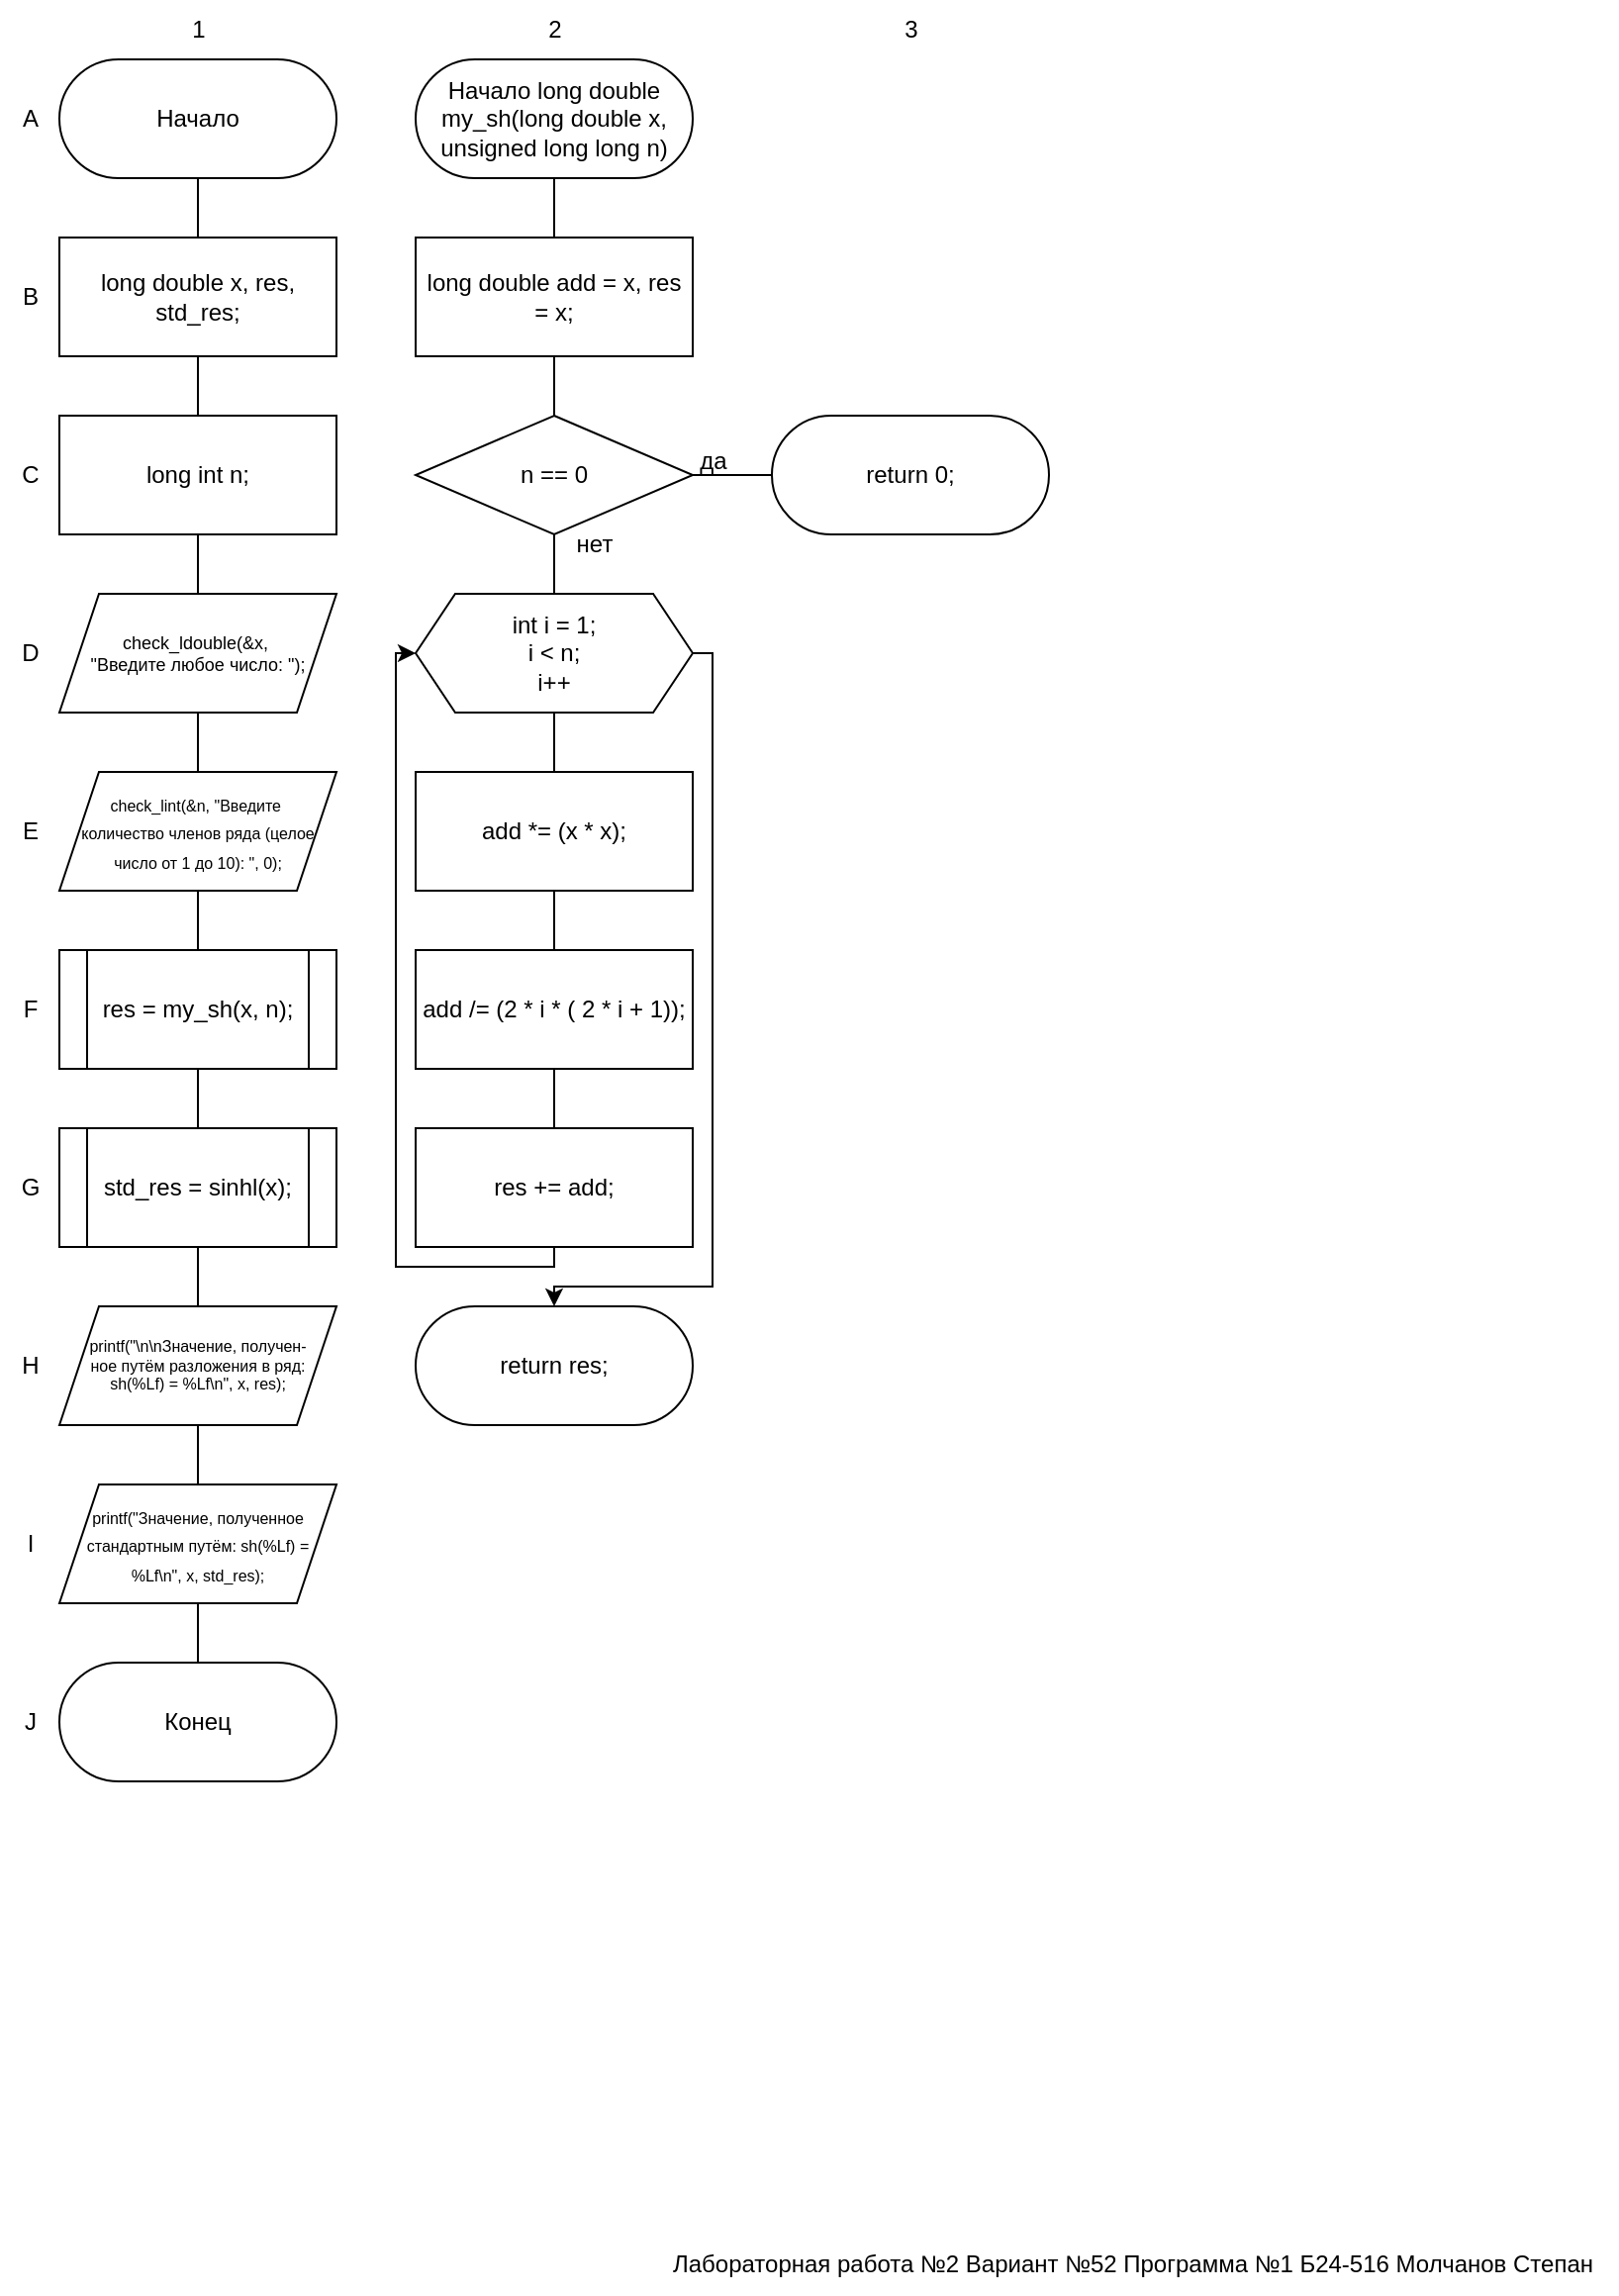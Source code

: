 <mxfile version="24.7.17" pages="2">
  <diagram name="Страница — 1" id="FIlypT9NXCq33b7IDFKb">
    <mxGraphModel dx="1434" dy="756" grid="1" gridSize="10" guides="1" tooltips="1" connect="1" arrows="1" fold="1" page="1" pageScale="1" pageWidth="827" pageHeight="1169" math="0" shadow="0">
      <root>
        <mxCell id="0" />
        <mxCell id="1" parent="0" />
        <mxCell id="-fS4lJECkJdT4lTp00I2-3" style="edgeStyle=orthogonalEdgeStyle;rounded=0;orthogonalLoop=1;jettySize=auto;html=1;exitX=0.5;exitY=1;exitDx=0;exitDy=0;entryX=0.5;entryY=0;entryDx=0;entryDy=0;endArrow=none;endFill=0;" parent="1" source="-fS4lJECkJdT4lTp00I2-1" target="-fS4lJECkJdT4lTp00I2-2" edge="1">
          <mxGeometry relative="1" as="geometry" />
        </mxCell>
        <mxCell id="-fS4lJECkJdT4lTp00I2-1" value="Начало" style="rounded=1;whiteSpace=wrap;html=1;arcSize=50;" parent="1" vertex="1">
          <mxGeometry x="40" y="40" width="140" height="60" as="geometry" />
        </mxCell>
        <mxCell id="-fS4lJECkJdT4lTp00I2-5" style="edgeStyle=orthogonalEdgeStyle;rounded=0;orthogonalLoop=1;jettySize=auto;html=1;exitX=0.5;exitY=1;exitDx=0;exitDy=0;entryX=0.5;entryY=0;entryDx=0;entryDy=0;endArrow=none;endFill=0;" parent="1" source="-fS4lJECkJdT4lTp00I2-2" target="-fS4lJECkJdT4lTp00I2-4" edge="1">
          <mxGeometry relative="1" as="geometry" />
        </mxCell>
        <mxCell id="-fS4lJECkJdT4lTp00I2-2" value="long double x, res, std_res;" style="rounded=0;whiteSpace=wrap;html=1;" parent="1" vertex="1">
          <mxGeometry x="40" y="130" width="140" height="60" as="geometry" />
        </mxCell>
        <mxCell id="hLjkEMqLYi9RJDod02WA-4" style="edgeStyle=orthogonalEdgeStyle;rounded=0;orthogonalLoop=1;jettySize=auto;html=1;exitX=0.5;exitY=1;exitDx=0;exitDy=0;entryX=0.5;entryY=0;entryDx=0;entryDy=0;endArrow=none;endFill=0;" parent="1" source="-fS4lJECkJdT4lTp00I2-4" edge="1">
          <mxGeometry relative="1" as="geometry">
            <mxPoint x="110" y="310" as="targetPoint" />
          </mxGeometry>
        </mxCell>
        <mxCell id="-fS4lJECkJdT4lTp00I2-4" value="long int n;" style="rounded=0;whiteSpace=wrap;html=1;" parent="1" vertex="1">
          <mxGeometry x="40" y="220" width="140" height="60" as="geometry" />
        </mxCell>
        <mxCell id="hLjkEMqLYi9RJDod02WA-5" style="edgeStyle=orthogonalEdgeStyle;rounded=0;orthogonalLoop=1;jettySize=auto;html=1;exitX=0.5;exitY=1;exitDx=0;exitDy=0;entryX=0.5;entryY=0;entryDx=0;entryDy=0;endArrow=none;endFill=0;" parent="1" edge="1">
          <mxGeometry relative="1" as="geometry">
            <mxPoint x="110" y="370" as="sourcePoint" />
            <mxPoint x="110" y="400" as="targetPoint" />
          </mxGeometry>
        </mxCell>
        <mxCell id="hLjkEMqLYi9RJDod02WA-6" style="edgeStyle=orthogonalEdgeStyle;rounded=0;orthogonalLoop=1;jettySize=auto;html=1;exitX=0.5;exitY=1;exitDx=0;exitDy=0;entryX=0.5;entryY=0;entryDx=0;entryDy=0;endArrow=none;endFill=0;" parent="1" target="-fS4lJECkJdT4lTp00I2-8" edge="1">
          <mxGeometry relative="1" as="geometry">
            <mxPoint x="110" y="460" as="sourcePoint" />
          </mxGeometry>
        </mxCell>
        <mxCell id="hLjkEMqLYi9RJDod02WA-7" style="edgeStyle=orthogonalEdgeStyle;rounded=0;orthogonalLoop=1;jettySize=auto;html=1;exitX=0.5;exitY=1;exitDx=0;exitDy=0;entryX=0.5;entryY=0;entryDx=0;entryDy=0;endArrow=none;endFill=0;" parent="1" source="-fS4lJECkJdT4lTp00I2-8" target="-fS4lJECkJdT4lTp00I2-12" edge="1">
          <mxGeometry relative="1" as="geometry" />
        </mxCell>
        <mxCell id="-fS4lJECkJdT4lTp00I2-8" value="res = my_sh(x, n);" style="shape=process;whiteSpace=wrap;html=1;backgroundOutline=1;" parent="1" vertex="1">
          <mxGeometry x="40" y="490" width="140" height="60" as="geometry" />
        </mxCell>
        <mxCell id="hLjkEMqLYi9RJDod02WA-8" style="edgeStyle=orthogonalEdgeStyle;rounded=0;orthogonalLoop=1;jettySize=auto;html=1;exitX=0.5;exitY=1;exitDx=0;exitDy=0;entryX=0.5;entryY=0;entryDx=0;entryDy=0;endArrow=none;endFill=0;" parent="1" source="-fS4lJECkJdT4lTp00I2-12" target="hLjkEMqLYi9RJDod02WA-1" edge="1">
          <mxGeometry relative="1" as="geometry" />
        </mxCell>
        <mxCell id="-fS4lJECkJdT4lTp00I2-12" value="std_res = sinhl(x);" style="shape=process;whiteSpace=wrap;html=1;backgroundOutline=1;" parent="1" vertex="1">
          <mxGeometry x="40" y="580" width="140" height="60" as="geometry" />
        </mxCell>
        <mxCell id="hLjkEMqLYi9RJDod02WA-9" style="edgeStyle=orthogonalEdgeStyle;rounded=0;orthogonalLoop=1;jettySize=auto;html=1;exitX=0.5;exitY=1;exitDx=0;exitDy=0;entryX=0.5;entryY=0;entryDx=0;entryDy=0;endArrow=none;endFill=0;" parent="1" source="hLjkEMqLYi9RJDod02WA-1" target="hLjkEMqLYi9RJDod02WA-2" edge="1">
          <mxGeometry relative="1" as="geometry" />
        </mxCell>
        <mxCell id="hLjkEMqLYi9RJDod02WA-1" value="&lt;font style=&quot;font-size: 8px;&quot;&gt;printf(&quot;\n\nЗначение, получен-&lt;/font&gt;&lt;div style=&quot;font-size: 8px;&quot;&gt;&lt;font style=&quot;font-size: 8px;&quot;&gt;ное путём разложения в ряд: sh(%Lf) = %Lf\n&quot;, x, res);&lt;/font&gt;&lt;/div&gt;" style="shape=parallelogram;perimeter=parallelogramPerimeter;whiteSpace=wrap;html=1;fixedSize=1;size=20;fontSize=8;" parent="1" vertex="1">
          <mxGeometry x="40" y="670" width="140" height="60" as="geometry" />
        </mxCell>
        <mxCell id="hLjkEMqLYi9RJDod02WA-10" style="edgeStyle=orthogonalEdgeStyle;rounded=0;orthogonalLoop=1;jettySize=auto;html=1;exitX=0.5;exitY=1;exitDx=0;exitDy=0;entryX=0.5;entryY=0;entryDx=0;entryDy=0;endArrow=none;endFill=0;" parent="1" source="hLjkEMqLYi9RJDod02WA-2" target="hLjkEMqLYi9RJDod02WA-3" edge="1">
          <mxGeometry relative="1" as="geometry" />
        </mxCell>
        <mxCell id="hLjkEMqLYi9RJDod02WA-2" value="&lt;font style=&quot;font-size: 8px;&quot;&gt;printf(&quot;Значение, полученное стандартным путём: sh(%Lf) = %Lf\n&quot;, x, std_res);&lt;/font&gt;" style="shape=parallelogram;perimeter=parallelogramPerimeter;whiteSpace=wrap;html=1;fixedSize=1;" parent="1" vertex="1">
          <mxGeometry x="40" y="760" width="140" height="60" as="geometry" />
        </mxCell>
        <mxCell id="hLjkEMqLYi9RJDod02WA-3" value="Конец" style="rounded=1;whiteSpace=wrap;html=1;arcSize=50;" parent="1" vertex="1">
          <mxGeometry x="40" y="850" width="140" height="60" as="geometry" />
        </mxCell>
        <mxCell id="hLjkEMqLYi9RJDod02WA-12" value="1" style="text;html=1;align=center;verticalAlign=middle;resizable=0;points=[];autosize=1;strokeColor=none;fillColor=none;" parent="1" vertex="1">
          <mxGeometry x="95" y="10" width="30" height="30" as="geometry" />
        </mxCell>
        <mxCell id="hLjkEMqLYi9RJDod02WA-14" value="A" style="text;html=1;align=center;verticalAlign=middle;resizable=0;points=[];autosize=1;strokeColor=none;fillColor=none;" parent="1" vertex="1">
          <mxGeometry x="10" y="55" width="30" height="30" as="geometry" />
        </mxCell>
        <mxCell id="hLjkEMqLYi9RJDod02WA-16" value="B" style="text;html=1;align=center;verticalAlign=middle;resizable=0;points=[];autosize=1;strokeColor=none;fillColor=none;" parent="1" vertex="1">
          <mxGeometry x="10" y="145" width="30" height="30" as="geometry" />
        </mxCell>
        <mxCell id="hLjkEMqLYi9RJDod02WA-17" value="C" style="text;html=1;align=center;verticalAlign=middle;resizable=0;points=[];autosize=1;strokeColor=none;fillColor=none;" parent="1" vertex="1">
          <mxGeometry x="10" y="235" width="30" height="30" as="geometry" />
        </mxCell>
        <mxCell id="hLjkEMqLYi9RJDod02WA-18" value="D" style="text;html=1;align=center;verticalAlign=middle;resizable=0;points=[];autosize=1;strokeColor=none;fillColor=none;" parent="1" vertex="1">
          <mxGeometry x="10" y="325" width="30" height="30" as="geometry" />
        </mxCell>
        <mxCell id="hLjkEMqLYi9RJDod02WA-19" value="E" style="text;html=1;align=center;verticalAlign=middle;resizable=0;points=[];autosize=1;strokeColor=none;fillColor=none;" parent="1" vertex="1">
          <mxGeometry x="10" y="415" width="30" height="30" as="geometry" />
        </mxCell>
        <mxCell id="hLjkEMqLYi9RJDod02WA-20" value="F" style="text;html=1;align=center;verticalAlign=middle;resizable=0;points=[];autosize=1;strokeColor=none;fillColor=none;" parent="1" vertex="1">
          <mxGeometry x="10" y="505" width="30" height="30" as="geometry" />
        </mxCell>
        <mxCell id="hLjkEMqLYi9RJDod02WA-21" value="G" style="text;html=1;align=center;verticalAlign=middle;resizable=0;points=[];autosize=1;strokeColor=none;fillColor=none;" parent="1" vertex="1">
          <mxGeometry x="10" y="595" width="30" height="30" as="geometry" />
        </mxCell>
        <mxCell id="hLjkEMqLYi9RJDod02WA-22" value="H" style="text;html=1;align=center;verticalAlign=middle;resizable=0;points=[];autosize=1;strokeColor=none;fillColor=none;" parent="1" vertex="1">
          <mxGeometry x="10" y="685" width="30" height="30" as="geometry" />
        </mxCell>
        <mxCell id="hLjkEMqLYi9RJDod02WA-23" value="I" style="text;html=1;align=center;verticalAlign=middle;resizable=0;points=[];autosize=1;strokeColor=none;fillColor=none;" parent="1" vertex="1">
          <mxGeometry x="10" y="775" width="30" height="30" as="geometry" />
        </mxCell>
        <mxCell id="hLjkEMqLYi9RJDod02WA-24" value="J" style="text;html=1;align=center;verticalAlign=middle;resizable=0;points=[];autosize=1;strokeColor=none;fillColor=none;" parent="1" vertex="1">
          <mxGeometry x="10" y="865" width="30" height="30" as="geometry" />
        </mxCell>
        <mxCell id="hLjkEMqLYi9RJDod02WA-35" style="edgeStyle=orthogonalEdgeStyle;rounded=0;orthogonalLoop=1;jettySize=auto;html=1;exitX=0.5;exitY=1;exitDx=0;exitDy=0;entryX=0.5;entryY=0;entryDx=0;entryDy=0;endArrow=none;endFill=0;" parent="1" source="hLjkEMqLYi9RJDod02WA-25" target="hLjkEMqLYi9RJDod02WA-26" edge="1">
          <mxGeometry relative="1" as="geometry" />
        </mxCell>
        <mxCell id="hLjkEMqLYi9RJDod02WA-25" value="Начало long double my_sh(long double x, unsigned long long n)" style="rounded=1;whiteSpace=wrap;html=1;arcSize=50;" parent="1" vertex="1">
          <mxGeometry x="220" y="40" width="140" height="60" as="geometry" />
        </mxCell>
        <mxCell id="hLjkEMqLYi9RJDod02WA-36" style="edgeStyle=orthogonalEdgeStyle;rounded=0;orthogonalLoop=1;jettySize=auto;html=1;exitX=0.5;exitY=1;exitDx=0;exitDy=0;entryX=0.5;entryY=0;entryDx=0;entryDy=0;endArrow=none;endFill=0;" parent="1" source="hLjkEMqLYi9RJDod02WA-26" target="hLjkEMqLYi9RJDod02WA-27" edge="1">
          <mxGeometry relative="1" as="geometry" />
        </mxCell>
        <mxCell id="hLjkEMqLYi9RJDod02WA-26" value="long double add = x, res = x;" style="rounded=0;whiteSpace=wrap;html=1;" parent="1" vertex="1">
          <mxGeometry x="220" y="130" width="140" height="60" as="geometry" />
        </mxCell>
        <mxCell id="hLjkEMqLYi9RJDod02WA-37" style="edgeStyle=orthogonalEdgeStyle;rounded=0;orthogonalLoop=1;jettySize=auto;html=1;exitX=1;exitY=0.5;exitDx=0;exitDy=0;entryX=0;entryY=0.5;entryDx=0;entryDy=0;endArrow=none;endFill=0;" parent="1" source="hLjkEMqLYi9RJDod02WA-27" target="hLjkEMqLYi9RJDod02WA-28" edge="1">
          <mxGeometry relative="1" as="geometry" />
        </mxCell>
        <mxCell id="hLjkEMqLYi9RJDod02WA-38" style="edgeStyle=orthogonalEdgeStyle;rounded=0;orthogonalLoop=1;jettySize=auto;html=1;exitX=0.5;exitY=1;exitDx=0;exitDy=0;entryX=0.5;entryY=0;entryDx=0;entryDy=0;endArrow=none;endFill=0;" parent="1" source="hLjkEMqLYi9RJDod02WA-27" edge="1">
          <mxGeometry relative="1" as="geometry">
            <mxPoint x="290" y="310" as="targetPoint" />
          </mxGeometry>
        </mxCell>
        <mxCell id="hLjkEMqLYi9RJDod02WA-27" value="n == 0" style="rhombus;whiteSpace=wrap;html=1;" parent="1" vertex="1">
          <mxGeometry x="220" y="220" width="140" height="60" as="geometry" />
        </mxCell>
        <mxCell id="hLjkEMqLYi9RJDod02WA-28" value="return 0;" style="rounded=1;whiteSpace=wrap;html=1;arcSize=50;" parent="1" vertex="1">
          <mxGeometry x="400" y="220" width="140" height="60" as="geometry" />
        </mxCell>
        <mxCell id="hLjkEMqLYi9RJDod02WA-39" style="edgeStyle=orthogonalEdgeStyle;rounded=0;orthogonalLoop=1;jettySize=auto;html=1;exitX=0.5;exitY=1;exitDx=0;exitDy=0;entryX=0.5;entryY=0;entryDx=0;entryDy=0;endArrow=none;endFill=0;" parent="1" target="hLjkEMqLYi9RJDod02WA-30" edge="1">
          <mxGeometry relative="1" as="geometry">
            <mxPoint x="290" y="370" as="sourcePoint" />
          </mxGeometry>
        </mxCell>
        <mxCell id="ewJLbyHBn61T6lgIeoCp-2" style="edgeStyle=orthogonalEdgeStyle;rounded=0;orthogonalLoop=1;jettySize=auto;html=1;exitX=1;exitY=0.5;exitDx=0;exitDy=0;entryX=0.5;entryY=0;entryDx=0;entryDy=0;" parent="1" target="hLjkEMqLYi9RJDod02WA-34" edge="1">
          <mxGeometry relative="1" as="geometry">
            <Array as="points">
              <mxPoint x="370" y="340" />
              <mxPoint x="370" y="660" />
              <mxPoint x="290" y="660" />
            </Array>
            <mxPoint x="350" y="340" as="sourcePoint" />
          </mxGeometry>
        </mxCell>
        <mxCell id="hLjkEMqLYi9RJDod02WA-40" style="edgeStyle=orthogonalEdgeStyle;rounded=0;orthogonalLoop=1;jettySize=auto;html=1;exitX=0.5;exitY=1;exitDx=0;exitDy=0;entryX=0.5;entryY=0;entryDx=0;entryDy=0;endArrow=none;endFill=0;" parent="1" source="hLjkEMqLYi9RJDod02WA-30" target="hLjkEMqLYi9RJDod02WA-31" edge="1">
          <mxGeometry relative="1" as="geometry" />
        </mxCell>
        <mxCell id="hLjkEMqLYi9RJDod02WA-30" value="add *= (x * x);" style="rounded=0;whiteSpace=wrap;html=1;" parent="1" vertex="1">
          <mxGeometry x="220" y="400" width="140" height="60" as="geometry" />
        </mxCell>
        <mxCell id="hLjkEMqLYi9RJDod02WA-41" style="edgeStyle=orthogonalEdgeStyle;rounded=0;orthogonalLoop=1;jettySize=auto;html=1;exitX=0.5;exitY=1;exitDx=0;exitDy=0;entryX=0.5;entryY=0;entryDx=0;entryDy=0;endArrow=none;endFill=0;" parent="1" source="hLjkEMqLYi9RJDod02WA-31" target="hLjkEMqLYi9RJDod02WA-32" edge="1">
          <mxGeometry relative="1" as="geometry" />
        </mxCell>
        <mxCell id="hLjkEMqLYi9RJDod02WA-31" value="add /= (2 * i * ( 2 * i + 1));" style="rounded=0;whiteSpace=wrap;html=1;" parent="1" vertex="1">
          <mxGeometry x="220" y="490" width="140" height="60" as="geometry" />
        </mxCell>
        <mxCell id="ewJLbyHBn61T6lgIeoCp-1" style="edgeStyle=orthogonalEdgeStyle;rounded=0;orthogonalLoop=1;jettySize=auto;html=1;exitX=0.5;exitY=1;exitDx=0;exitDy=0;entryX=0;entryY=0.5;entryDx=0;entryDy=0;" parent="1" source="hLjkEMqLYi9RJDod02WA-32" target="aHxy3rtNDQFJLXt5Vxp8-1" edge="1">
          <mxGeometry relative="1" as="geometry">
            <Array as="points">
              <mxPoint x="290" y="650" />
              <mxPoint x="210" y="650" />
              <mxPoint x="210" y="340" />
            </Array>
            <mxPoint x="230" y="340" as="targetPoint" />
          </mxGeometry>
        </mxCell>
        <mxCell id="hLjkEMqLYi9RJDod02WA-32" value="res += add;" style="rounded=0;whiteSpace=wrap;html=1;" parent="1" vertex="1">
          <mxGeometry x="220" y="580" width="140" height="60" as="geometry" />
        </mxCell>
        <mxCell id="hLjkEMqLYi9RJDod02WA-34" value="return res;" style="rounded=1;whiteSpace=wrap;html=1;arcSize=50;" parent="1" vertex="1">
          <mxGeometry x="220" y="670" width="140" height="60" as="geometry" />
        </mxCell>
        <mxCell id="hLjkEMqLYi9RJDod02WA-43" value="да" style="text;html=1;align=center;verticalAlign=middle;resizable=0;points=[];autosize=1;strokeColor=none;fillColor=none;" parent="1" vertex="1">
          <mxGeometry x="350" y="228" width="40" height="30" as="geometry" />
        </mxCell>
        <mxCell id="hLjkEMqLYi9RJDod02WA-44" value="нет" style="text;html=1;align=center;verticalAlign=middle;resizable=0;points=[];autosize=1;strokeColor=none;fillColor=none;" parent="1" vertex="1">
          <mxGeometry x="290" y="270" width="40" height="30" as="geometry" />
        </mxCell>
        <mxCell id="hLjkEMqLYi9RJDod02WA-45" value="2" style="text;html=1;align=center;verticalAlign=middle;resizable=0;points=[];autosize=1;strokeColor=none;fillColor=none;" parent="1" vertex="1">
          <mxGeometry x="275" y="10" width="30" height="30" as="geometry" />
        </mxCell>
        <mxCell id="hLjkEMqLYi9RJDod02WA-46" value="3" style="text;html=1;align=center;verticalAlign=middle;resizable=0;points=[];autosize=1;strokeColor=none;fillColor=none;" parent="1" vertex="1">
          <mxGeometry x="455" y="10" width="30" height="30" as="geometry" />
        </mxCell>
        <mxCell id="hLjkEMqLYi9RJDod02WA-47" value="Лабораторная работа №2 Вариант №52 Программа №1 Б24-516 Молчанов Степан" style="text;html=1;align=center;verticalAlign=middle;resizable=0;points=[];autosize=1;strokeColor=none;fillColor=none;rotation=0;" parent="1" vertex="1">
          <mxGeometry x="337" y="1139" width="490" height="30" as="geometry" />
        </mxCell>
        <mxCell id="X03TJZQ4k9Tn0g4TUBYW-2" value="&lt;font style=&quot;font-size: 9px;&quot;&gt;check_ldouble(&amp;amp;x,&amp;nbsp;&lt;/font&gt;&lt;div style=&quot;font-size: 9px;&quot;&gt;&lt;font style=&quot;font-size: 9px;&quot;&gt;&quot;Введите любое число: &quot;);&lt;/font&gt;&lt;/div&gt;" style="shape=parallelogram;perimeter=parallelogramPerimeter;whiteSpace=wrap;html=1;fixedSize=1;fontSize=9;" parent="1" vertex="1">
          <mxGeometry x="40" y="310" width="140" height="60" as="geometry" />
        </mxCell>
        <mxCell id="X03TJZQ4k9Tn0g4TUBYW-3" value="&lt;font style=&quot;font-size: 8px;&quot;&gt;check_lint(&amp;amp;n, &quot;Введите&amp;nbsp;&lt;/font&gt;&lt;div&gt;&lt;font style=&quot;font-size: 8px;&quot;&gt;количество членов ряда (целое число от 1 до 10): &quot;, 0);&lt;/font&gt;&lt;/div&gt;" style="shape=parallelogram;perimeter=parallelogramPerimeter;whiteSpace=wrap;html=1;fixedSize=1;" parent="1" vertex="1">
          <mxGeometry x="40" y="400" width="140" height="60" as="geometry" />
        </mxCell>
        <mxCell id="aHxy3rtNDQFJLXt5Vxp8-1" value="int i = 1;&lt;div&gt;i &amp;lt; n;&lt;/div&gt;&lt;div&gt;i++&lt;/div&gt;" style="shape=hexagon;perimeter=hexagonPerimeter2;whiteSpace=wrap;html=1;fixedSize=1;" vertex="1" parent="1">
          <mxGeometry x="220" y="310" width="140" height="60" as="geometry" />
        </mxCell>
      </root>
    </mxGraphModel>
  </diagram>
  <diagram id="oDjzYUQ0fyRYyr4h6msy" name="Страница — 2">
    <mxGraphModel dx="1434" dy="756" grid="1" gridSize="10" guides="1" tooltips="1" connect="1" arrows="1" fold="1" page="1" pageScale="1" pageWidth="827" pageHeight="1169" math="0" shadow="0">
      <root>
        <mxCell id="0" />
        <mxCell id="1" parent="0" />
        <mxCell id="4z_FSHQo15ieUY1mOPt3-13" style="edgeStyle=orthogonalEdgeStyle;rounded=0;orthogonalLoop=1;jettySize=auto;html=1;exitX=0.5;exitY=1;exitDx=0;exitDy=0;entryX=0.5;entryY=0;entryDx=0;entryDy=0;endArrow=none;endFill=0;" parent="1" source="4z_FSHQo15ieUY1mOPt3-1" target="4z_FSHQo15ieUY1mOPt3-2" edge="1">
          <mxGeometry relative="1" as="geometry" />
        </mxCell>
        <mxCell id="4z_FSHQo15ieUY1mOPt3-1" value="Начало" style="rounded=1;whiteSpace=wrap;html=1;arcSize=50;" parent="1" vertex="1">
          <mxGeometry x="40" y="40" width="140" height="60" as="geometry" />
        </mxCell>
        <mxCell id="4z_FSHQo15ieUY1mOPt3-14" style="edgeStyle=orthogonalEdgeStyle;rounded=0;orthogonalLoop=1;jettySize=auto;html=1;exitX=0.5;exitY=1;exitDx=0;exitDy=0;entryX=0.5;entryY=0;entryDx=0;entryDy=0;endArrow=none;endFill=0;" parent="1" source="4z_FSHQo15ieUY1mOPt3-2" target="4z_FSHQo15ieUY1mOPt3-3" edge="1">
          <mxGeometry relative="1" as="geometry" />
        </mxCell>
        <mxCell id="4z_FSHQo15ieUY1mOPt3-2" value="long double x, accuracy, res, std_res;" style="rounded=0;whiteSpace=wrap;html=1;" parent="1" vertex="1">
          <mxGeometry x="40" y="130" width="140" height="60" as="geometry" />
        </mxCell>
        <mxCell id="4z_FSHQo15ieUY1mOPt3-15" style="edgeStyle=orthogonalEdgeStyle;rounded=0;orthogonalLoop=1;jettySize=auto;html=1;exitX=0.5;exitY=1;exitDx=0;exitDy=0;entryX=0.5;entryY=0;entryDx=0;entryDy=0;endArrow=none;endFill=0;" parent="1" source="4z_FSHQo15ieUY1mOPt3-3" target="4z_FSHQo15ieUY1mOPt3-4" edge="1">
          <mxGeometry relative="1" as="geometry">
            <mxPoint x="110" y="290" as="sourcePoint" />
          </mxGeometry>
        </mxCell>
        <mxCell id="4z_FSHQo15ieUY1mOPt3-3" value="int count = 0;" style="rounded=0;whiteSpace=wrap;html=1;" parent="1" vertex="1">
          <mxGeometry x="40" y="220" width="140" height="60" as="geometry" />
        </mxCell>
        <mxCell id="4z_FSHQo15ieUY1mOPt3-16" style="edgeStyle=orthogonalEdgeStyle;rounded=0;orthogonalLoop=1;jettySize=auto;html=1;exitX=0.5;exitY=1;exitDx=0;exitDy=0;entryX=0.5;entryY=0;entryDx=0;entryDy=0;endArrow=none;endFill=0;" parent="1" source="4z_FSHQo15ieUY1mOPt3-4" target="4z_FSHQo15ieUY1mOPt3-5" edge="1">
          <mxGeometry relative="1" as="geometry" />
        </mxCell>
        <mxCell id="4z_FSHQo15ieUY1mOPt3-4" value="&lt;font style=&quot;font-size: 10px;&quot;&gt;&lt;font style=&quot;font-size: 10px;&quot;&gt;check_double(&amp;amp;x,&amp;nbsp;&lt;/font&gt;&lt;span style=&quot;background-color: initial;&quot;&gt;&quot;введите любое число: &quot;);&lt;/span&gt;&lt;/font&gt;" style="shape=parallelogram;perimeter=parallelogramPerimeter;whiteSpace=wrap;html=1;fixedSize=1;size=10;" parent="1" vertex="1">
          <mxGeometry x="40" y="310" width="140" height="60" as="geometry" />
        </mxCell>
        <mxCell id="4z_FSHQo15ieUY1mOPt3-17" style="edgeStyle=orthogonalEdgeStyle;rounded=0;orthogonalLoop=1;jettySize=auto;html=1;exitX=0.5;exitY=1;exitDx=0;exitDy=0;entryX=0.5;entryY=0;entryDx=0;entryDy=0;endArrow=none;endFill=0;" parent="1" source="4z_FSHQo15ieUY1mOPt3-5" target="4z_FSHQo15ieUY1mOPt3-6" edge="1">
          <mxGeometry relative="1" as="geometry" />
        </mxCell>
        <mxCell id="4z_FSHQo15ieUY1mOPt3-5" value="&lt;font style=&quot;font-size: 8px;&quot;&gt;check_accuracy(&amp;amp;accuracy,&amp;nbsp;&lt;/font&gt;&lt;div&gt;&lt;font style=&quot;font-size: 8px;&quot;&gt;&quot;Введите точность вычисления&amp;nbsp;&lt;/font&gt;&lt;/div&gt;&lt;div&gt;&lt;font style=&quot;font-size: 8px;&quot;&gt;его гиперболического синуса: &quot;,&lt;/font&gt;&lt;/div&gt;&lt;div&gt;&lt;font style=&quot;font-size: 8px;&quot;&gt;&amp;nbsp;0);&lt;/font&gt;&lt;/div&gt;" style="shape=parallelogram;perimeter=parallelogramPerimeter;whiteSpace=wrap;html=1;fixedSize=1;size=10;" parent="1" vertex="1">
          <mxGeometry x="40" y="400" width="140" height="60" as="geometry" />
        </mxCell>
        <mxCell id="4z_FSHQo15ieUY1mOPt3-18" style="edgeStyle=orthogonalEdgeStyle;rounded=0;orthogonalLoop=1;jettySize=auto;html=1;exitX=0.5;exitY=1;exitDx=0;exitDy=0;entryX=0.5;entryY=0;entryDx=0;entryDy=0;endArrow=none;endFill=0;" parent="1" source="4z_FSHQo15ieUY1mOPt3-6" target="4z_FSHQo15ieUY1mOPt3-7" edge="1">
          <mxGeometry relative="1" as="geometry" />
        </mxCell>
        <mxCell id="4z_FSHQo15ieUY1mOPt3-6" value="res = my_sh(x, accuracy, &amp;amp;count);" style="shape=process;whiteSpace=wrap;html=1;backgroundOutline=1;" parent="1" vertex="1">
          <mxGeometry x="40" y="490" width="140" height="60" as="geometry" />
        </mxCell>
        <mxCell id="4z_FSHQo15ieUY1mOPt3-20" style="edgeStyle=orthogonalEdgeStyle;rounded=0;orthogonalLoop=1;jettySize=auto;html=1;exitX=0.5;exitY=1;exitDx=0;exitDy=0;entryX=0.5;entryY=0;entryDx=0;entryDy=0;endArrow=none;endFill=0;" parent="1" source="4z_FSHQo15ieUY1mOPt3-7" target="4z_FSHQo15ieUY1mOPt3-8" edge="1">
          <mxGeometry relative="1" as="geometry" />
        </mxCell>
        <mxCell id="4z_FSHQo15ieUY1mOPt3-7" value="std_res = sinhl(x);" style="shape=process;whiteSpace=wrap;html=1;backgroundOutline=1;" parent="1" vertex="1">
          <mxGeometry x="40" y="580" width="140" height="60" as="geometry" />
        </mxCell>
        <mxCell id="4z_FSHQo15ieUY1mOPt3-21" style="edgeStyle=orthogonalEdgeStyle;rounded=0;orthogonalLoop=1;jettySize=auto;html=1;exitX=0.5;exitY=1;exitDx=0;exitDy=0;entryX=0.5;entryY=0;entryDx=0;entryDy=0;endArrow=none;endFill=0;" parent="1" source="4z_FSHQo15ieUY1mOPt3-8" target="4z_FSHQo15ieUY1mOPt3-9" edge="1">
          <mxGeometry relative="1" as="geometry">
            <mxPoint x="110" y="740" as="sourcePoint" />
          </mxGeometry>
        </mxCell>
        <mxCell id="4z_FSHQo15ieUY1mOPt3-8" value="&lt;font style=&quot;font-size: 8px;&quot;&gt;printf(&quot;\nЗначение, полученное методом разложения в ряд, с точностью %Lf: sh(%Lf) = %Lf\n&quot;, accuracy, x, res);&lt;/font&gt;" style="shape=parallelogram;perimeter=parallelogramPerimeter;whiteSpace=wrap;html=1;fixedSize=1;size=10;" parent="1" vertex="1">
          <mxGeometry x="40" y="670" width="140" height="60" as="geometry" />
        </mxCell>
        <mxCell id="4z_FSHQo15ieUY1mOPt3-22" style="edgeStyle=orthogonalEdgeStyle;rounded=0;orthogonalLoop=1;jettySize=auto;html=1;exitX=0.5;exitY=1;exitDx=0;exitDy=0;entryX=0.5;entryY=0;entryDx=0;entryDy=0;endArrow=none;endFill=0;" parent="1" source="4z_FSHQo15ieUY1mOPt3-9" target="4z_FSHQo15ieUY1mOPt3-11" edge="1">
          <mxGeometry relative="1" as="geometry">
            <mxPoint x="110" y="830" as="sourcePoint" />
          </mxGeometry>
        </mxCell>
        <mxCell id="4z_FSHQo15ieUY1mOPt3-9" value="printf(&quot;Количество членов ряда для вычисления: %d\n&quot;, count);" style="shape=parallelogram;perimeter=parallelogramPerimeter;whiteSpace=wrap;html=1;fixedSize=1;size=10;" parent="1" vertex="1">
          <mxGeometry x="40" y="760" width="140" height="60" as="geometry" />
        </mxCell>
        <mxCell id="4z_FSHQo15ieUY1mOPt3-23" style="edgeStyle=orthogonalEdgeStyle;rounded=0;orthogonalLoop=1;jettySize=auto;html=1;exitX=0.5;exitY=1;exitDx=0;exitDy=0;entryX=0.5;entryY=0;entryDx=0;entryDy=0;endArrow=none;endFill=0;" parent="1" source="4z_FSHQo15ieUY1mOPt3-11" target="4z_FSHQo15ieUY1mOPt3-12" edge="1">
          <mxGeometry relative="1" as="geometry" />
        </mxCell>
        <mxCell id="4z_FSHQo15ieUY1mOPt3-11" value="&lt;font style=&quot;font-size: 8px;&quot;&gt;printf(&quot;\n\nЗначение, полученное стандартным методом: sh(%Lf) = %Lf\n&quot;, x, std_res);&lt;/font&gt;" style="shape=parallelogram;perimeter=parallelogramPerimeter;whiteSpace=wrap;html=1;fixedSize=1;size=10;" parent="1" vertex="1">
          <mxGeometry x="40" y="850" width="140" height="60" as="geometry" />
        </mxCell>
        <mxCell id="4z_FSHQo15ieUY1mOPt3-12" value="Конец" style="rounded=1;whiteSpace=wrap;html=1;arcSize=50;" parent="1" vertex="1">
          <mxGeometry x="40" y="940" width="140" height="60" as="geometry" />
        </mxCell>
        <mxCell id="4z_FSHQo15ieUY1mOPt3-24" value="1" style="text;html=1;align=center;verticalAlign=middle;resizable=0;points=[];autosize=1;strokeColor=none;fillColor=none;" parent="1" vertex="1">
          <mxGeometry x="95" y="10" width="30" height="30" as="geometry" />
        </mxCell>
        <mxCell id="4z_FSHQo15ieUY1mOPt3-25" value="A" style="text;html=1;align=center;verticalAlign=middle;resizable=0;points=[];autosize=1;strokeColor=none;fillColor=none;" parent="1" vertex="1">
          <mxGeometry x="10" y="55" width="30" height="30" as="geometry" />
        </mxCell>
        <mxCell id="4z_FSHQo15ieUY1mOPt3-26" value="B" style="text;html=1;align=center;verticalAlign=middle;resizable=0;points=[];autosize=1;strokeColor=none;fillColor=none;" parent="1" vertex="1">
          <mxGeometry x="10" y="145" width="30" height="30" as="geometry" />
        </mxCell>
        <mxCell id="4z_FSHQo15ieUY1mOPt3-28" value="C" style="text;html=1;align=center;verticalAlign=middle;resizable=0;points=[];autosize=1;strokeColor=none;fillColor=none;" parent="1" vertex="1">
          <mxGeometry x="10" y="235" width="30" height="30" as="geometry" />
        </mxCell>
        <mxCell id="4z_FSHQo15ieUY1mOPt3-29" value="D" style="text;html=1;align=center;verticalAlign=middle;resizable=0;points=[];autosize=1;strokeColor=none;fillColor=none;" parent="1" vertex="1">
          <mxGeometry x="10" y="315" width="30" height="30" as="geometry" />
        </mxCell>
        <mxCell id="4z_FSHQo15ieUY1mOPt3-30" value="E" style="text;html=1;align=center;verticalAlign=middle;resizable=0;points=[];autosize=1;strokeColor=none;fillColor=none;" parent="1" vertex="1">
          <mxGeometry x="10" y="415" width="30" height="30" as="geometry" />
        </mxCell>
        <mxCell id="4z_FSHQo15ieUY1mOPt3-31" value="F" style="text;html=1;align=center;verticalAlign=middle;resizable=0;points=[];autosize=1;strokeColor=none;fillColor=none;" parent="1" vertex="1">
          <mxGeometry x="10" y="505" width="30" height="30" as="geometry" />
        </mxCell>
        <mxCell id="4z_FSHQo15ieUY1mOPt3-32" value="G" style="text;html=1;align=center;verticalAlign=middle;resizable=0;points=[];autosize=1;strokeColor=none;fillColor=none;" parent="1" vertex="1">
          <mxGeometry x="10" y="595" width="30" height="30" as="geometry" />
        </mxCell>
        <mxCell id="4z_FSHQo15ieUY1mOPt3-33" value="H" style="text;html=1;align=center;verticalAlign=middle;resizable=0;points=[];autosize=1;strokeColor=none;fillColor=none;" parent="1" vertex="1">
          <mxGeometry x="10" y="685" width="30" height="30" as="geometry" />
        </mxCell>
        <mxCell id="4z_FSHQo15ieUY1mOPt3-35" value="I" style="text;html=1;align=center;verticalAlign=middle;resizable=0;points=[];autosize=1;strokeColor=none;fillColor=none;" parent="1" vertex="1">
          <mxGeometry x="10" y="775" width="30" height="30" as="geometry" />
        </mxCell>
        <mxCell id="4z_FSHQo15ieUY1mOPt3-36" value="J" style="text;html=1;align=center;verticalAlign=middle;resizable=0;points=[];autosize=1;strokeColor=none;fillColor=none;" parent="1" vertex="1">
          <mxGeometry x="10" y="865" width="30" height="30" as="geometry" />
        </mxCell>
        <mxCell id="4z_FSHQo15ieUY1mOPt3-37" value="K" style="text;html=1;align=center;verticalAlign=middle;resizable=0;points=[];autosize=1;strokeColor=none;fillColor=none;" parent="1" vertex="1">
          <mxGeometry x="10" y="960" width="30" height="30" as="geometry" />
        </mxCell>
        <mxCell id="4z_FSHQo15ieUY1mOPt3-47" style="edgeStyle=orthogonalEdgeStyle;rounded=0;orthogonalLoop=1;jettySize=auto;html=1;exitX=0.5;exitY=1;exitDx=0;exitDy=0;entryX=0.5;entryY=0;entryDx=0;entryDy=0;endArrow=none;endFill=0;" parent="1" source="4z_FSHQo15ieUY1mOPt3-38" target="4z_FSHQo15ieUY1mOPt3-40" edge="1">
          <mxGeometry relative="1" as="geometry" />
        </mxCell>
        <mxCell id="4z_FSHQo15ieUY1mOPt3-38" value="Начало my_sh(long double x, long souble accuracy, int* count)" style="rounded=1;whiteSpace=wrap;html=1;arcSize=50;" parent="1" vertex="1">
          <mxGeometry x="220" y="40" width="140" height="60" as="geometry" />
        </mxCell>
        <mxCell id="4z_FSHQo15ieUY1mOPt3-39" value="2" style="text;html=1;align=center;verticalAlign=middle;resizable=0;points=[];autosize=1;strokeColor=none;fillColor=none;" parent="1" vertex="1">
          <mxGeometry x="275" y="10" width="30" height="30" as="geometry" />
        </mxCell>
        <mxCell id="4z_FSHQo15ieUY1mOPt3-48" style="edgeStyle=orthogonalEdgeStyle;rounded=0;orthogonalLoop=1;jettySize=auto;html=1;exitX=0.5;exitY=1;exitDx=0;exitDy=0;entryX=0.5;entryY=0;entryDx=0;entryDy=0;endArrow=none;endFill=0;" parent="1" source="4z_FSHQo15ieUY1mOPt3-40" target="4z_FSHQo15ieUY1mOPt3-41" edge="1">
          <mxGeometry relative="1" as="geometry" />
        </mxCell>
        <mxCell id="4z_FSHQo15ieUY1mOPt3-40" value="&lt;font style=&quot;font-size: 13px;&quot;&gt;long double res = x, add = x;&lt;/font&gt;" style="rounded=0;whiteSpace=wrap;html=1;" parent="1" vertex="1">
          <mxGeometry x="220" y="130" width="140" height="60" as="geometry" />
        </mxCell>
        <mxCell id="4z_FSHQo15ieUY1mOPt3-49" style="edgeStyle=orthogonalEdgeStyle;rounded=0;orthogonalLoop=1;jettySize=auto;html=1;exitX=0.5;exitY=1;exitDx=0;exitDy=0;entryX=0.5;entryY=0;entryDx=0;entryDy=0;endArrow=none;endFill=0;" parent="1" source="4z_FSHQo15ieUY1mOPt3-41" target="4z_FSHQo15ieUY1mOPt3-42" edge="1">
          <mxGeometry relative="1" as="geometry">
            <mxPoint x="290" y="290" as="sourcePoint" />
          </mxGeometry>
        </mxCell>
        <mxCell id="4z_FSHQo15ieUY1mOPt3-58" style="edgeStyle=orthogonalEdgeStyle;rounded=0;orthogonalLoop=1;jettySize=auto;html=1;exitX=1;exitY=0.5;exitDx=0;exitDy=0;entryX=0.5;entryY=0;entryDx=0;entryDy=0;" parent="1" source="4z_FSHQo15ieUY1mOPt3-41" target="4z_FSHQo15ieUY1mOPt3-55" edge="1">
          <mxGeometry relative="1" as="geometry">
            <Array as="points">
              <mxPoint x="370" y="250" />
              <mxPoint x="370" y="750" />
              <mxPoint x="290" y="750" />
            </Array>
          </mxGeometry>
        </mxCell>
        <mxCell id="4z_FSHQo15ieUY1mOPt3-41" value="int i = 1;&lt;br&gt;;&lt;br&gt;i++" style="shape=hexagon;perimeter=hexagonPerimeter2;whiteSpace=wrap;html=1;fixedSize=1;" parent="1" vertex="1">
          <mxGeometry x="220" y="220" width="140" height="60" as="geometry" />
        </mxCell>
        <mxCell id="4z_FSHQo15ieUY1mOPt3-50" style="edgeStyle=orthogonalEdgeStyle;rounded=0;orthogonalLoop=1;jettySize=auto;html=1;exitX=0.5;exitY=1;exitDx=0;exitDy=0;entryX=0.5;entryY=0;entryDx=0;entryDy=0;endArrow=none;endFill=0;" parent="1" source="4z_FSHQo15ieUY1mOPt3-42" target="4z_FSHQo15ieUY1mOPt3-43" edge="1">
          <mxGeometry relative="1" as="geometry" />
        </mxCell>
        <mxCell id="4z_FSHQo15ieUY1mOPt3-42" value="add *= (x * x);" style="rounded=0;whiteSpace=wrap;html=1;" parent="1" vertex="1">
          <mxGeometry x="220" y="310" width="140" height="60" as="geometry" />
        </mxCell>
        <mxCell id="4z_FSHQo15ieUY1mOPt3-51" style="edgeStyle=orthogonalEdgeStyle;rounded=0;orthogonalLoop=1;jettySize=auto;html=1;exitX=0.5;exitY=1;exitDx=0;exitDy=0;entryX=0.5;entryY=0;entryDx=0;entryDy=0;endArrow=none;endFill=0;" parent="1" source="4z_FSHQo15ieUY1mOPt3-43" target="4z_FSHQo15ieUY1mOPt3-44" edge="1">
          <mxGeometry relative="1" as="geometry" />
        </mxCell>
        <mxCell id="4z_FSHQo15ieUY1mOPt3-43" value="add /= (2 * i * (2 * i + 1));" style="rounded=0;whiteSpace=wrap;html=1;" parent="1" vertex="1">
          <mxGeometry x="220" y="400" width="140" height="60" as="geometry" />
        </mxCell>
        <mxCell id="4z_FSHQo15ieUY1mOPt3-52" style="edgeStyle=orthogonalEdgeStyle;rounded=0;orthogonalLoop=1;jettySize=auto;html=1;exitX=0.5;exitY=1;exitDx=0;exitDy=0;entryX=0.5;entryY=0;entryDx=0;entryDy=0;endArrow=none;endFill=0;" parent="1" source="4z_FSHQo15ieUY1mOPt3-44" target="4z_FSHQo15ieUY1mOPt3-45" edge="1">
          <mxGeometry relative="1" as="geometry" />
        </mxCell>
        <mxCell id="4z_FSHQo15ieUY1mOPt3-44" value="res += add;" style="rounded=0;whiteSpace=wrap;html=1;" parent="1" vertex="1">
          <mxGeometry x="220" y="490" width="140" height="60" as="geometry" />
        </mxCell>
        <mxCell id="4z_FSHQo15ieUY1mOPt3-53" style="edgeStyle=orthogonalEdgeStyle;rounded=0;orthogonalLoop=1;jettySize=auto;html=1;exitX=0.5;exitY=1;exitDx=0;exitDy=0;entryX=0.5;entryY=0;entryDx=0;entryDy=0;endArrow=none;endFill=0;" parent="1" source="4z_FSHQo15ieUY1mOPt3-45" target="4z_FSHQo15ieUY1mOPt3-46" edge="1">
          <mxGeometry relative="1" as="geometry" />
        </mxCell>
        <mxCell id="4z_FSHQo15ieUY1mOPt3-59" style="edgeStyle=orthogonalEdgeStyle;rounded=0;orthogonalLoop=1;jettySize=auto;html=1;exitX=1;exitY=0.5;exitDx=0;exitDy=0;endArrow=none;endFill=0;" parent="1" source="4z_FSHQo15ieUY1mOPt3-45" edge="1">
          <mxGeometry relative="1" as="geometry">
            <mxPoint x="370" y="610.4" as="targetPoint" />
          </mxGeometry>
        </mxCell>
        <mxCell id="4z_FSHQo15ieUY1mOPt3-45" value="add &amp;lt; accuracy" style="rhombus;whiteSpace=wrap;html=1;" parent="1" vertex="1">
          <mxGeometry x="220" y="580" width="140" height="60" as="geometry" />
        </mxCell>
        <mxCell id="4z_FSHQo15ieUY1mOPt3-54" style="edgeStyle=orthogonalEdgeStyle;rounded=0;orthogonalLoop=1;jettySize=auto;html=1;exitX=0.5;exitY=1;exitDx=0;exitDy=0;entryX=0;entryY=0.5;entryDx=0;entryDy=0;" parent="1" source="4z_FSHQo15ieUY1mOPt3-46" target="4z_FSHQo15ieUY1mOPt3-41" edge="1">
          <mxGeometry relative="1" as="geometry">
            <mxPoint x="220" y="260" as="targetPoint" />
            <Array as="points">
              <mxPoint x="290" y="740" />
              <mxPoint x="210" y="740" />
              <mxPoint x="210" y="250" />
            </Array>
          </mxGeometry>
        </mxCell>
        <mxCell id="4z_FSHQo15ieUY1mOPt3-46" value="*count = i;" style="rounded=0;whiteSpace=wrap;html=1;" parent="1" vertex="1">
          <mxGeometry x="220" y="670" width="140" height="60" as="geometry" />
        </mxCell>
        <mxCell id="4z_FSHQo15ieUY1mOPt3-55" value="return res;" style="rounded=1;whiteSpace=wrap;html=1;arcSize=50;" parent="1" vertex="1">
          <mxGeometry x="220" y="760" width="140" height="60" as="geometry" />
        </mxCell>
        <mxCell id="4z_FSHQo15ieUY1mOPt3-61" value="да" style="text;html=1;align=center;verticalAlign=middle;resizable=0;points=[];autosize=1;strokeColor=none;fillColor=none;" parent="1" vertex="1">
          <mxGeometry x="340" y="585" width="40" height="30" as="geometry" />
        </mxCell>
        <mxCell id="4z_FSHQo15ieUY1mOPt3-62" value="нет" style="text;html=1;align=center;verticalAlign=middle;resizable=0;points=[];autosize=1;strokeColor=none;fillColor=none;" parent="1" vertex="1">
          <mxGeometry x="280" y="630" width="40" height="30" as="geometry" />
        </mxCell>
        <mxCell id="qjB-7U9_WGuoafe47Lx3-1" value="Лабораторная работа №2 Вариант №52 Программа №2 Б24-516 Молчанов Степан" style="text;html=1;align=center;verticalAlign=middle;resizable=0;points=[];autosize=1;strokeColor=none;fillColor=none;" parent="1" vertex="1">
          <mxGeometry x="337" y="1139" width="490" height="30" as="geometry" />
        </mxCell>
      </root>
    </mxGraphModel>
  </diagram>
</mxfile>
